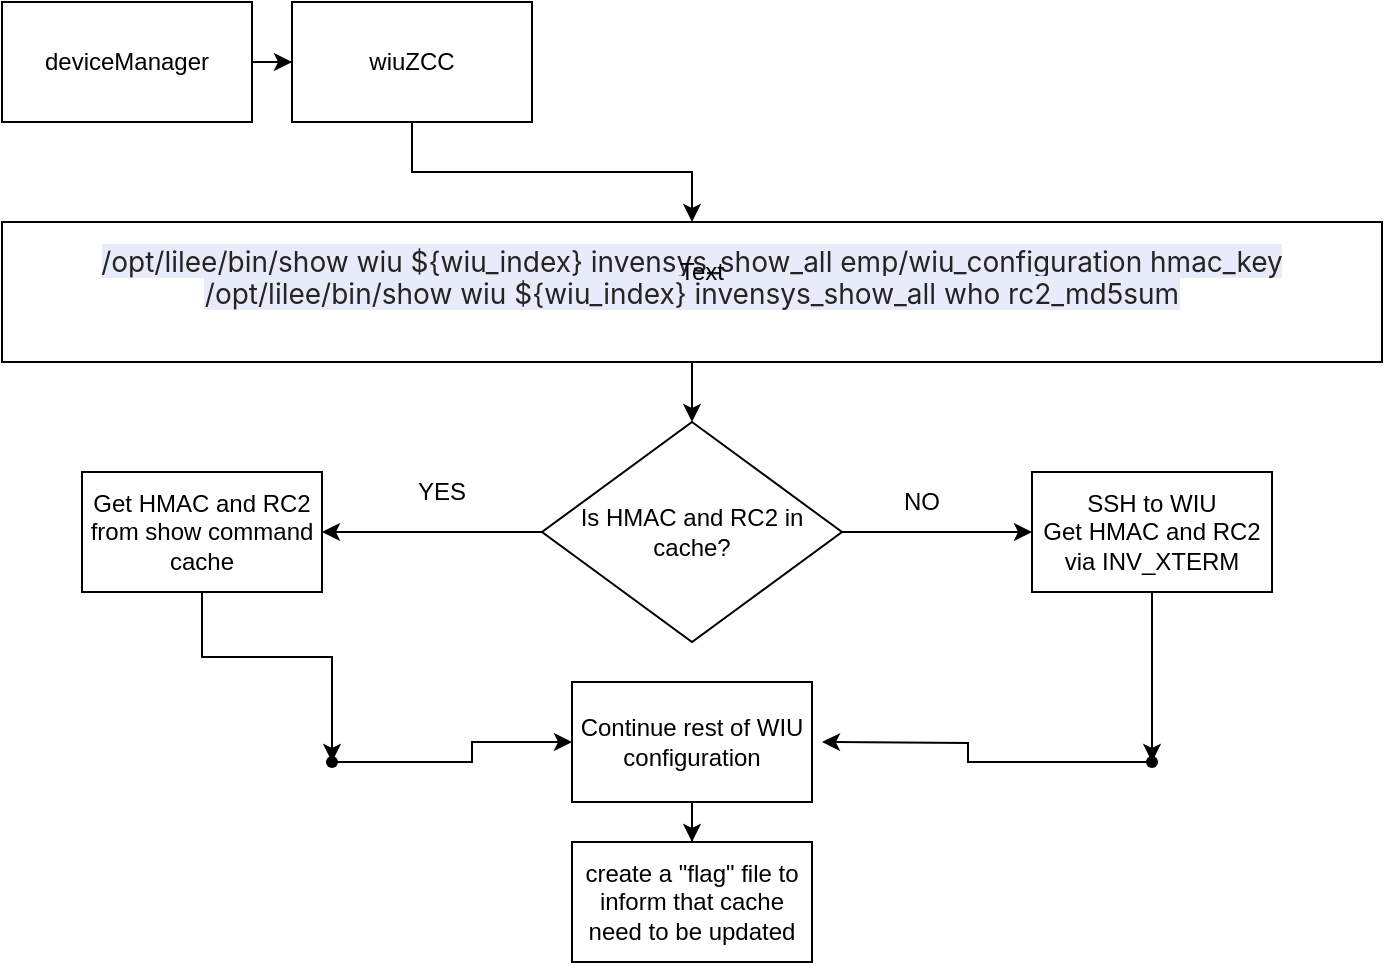 <mxfile version="20.4.1" type="github"><diagram id="m54pu9KaYcu1Evb8KFgr" name="Page-1"><mxGraphModel dx="1026" dy="543" grid="1" gridSize="10" guides="1" tooltips="1" connect="1" arrows="1" fold="1" page="1" pageScale="1" pageWidth="850" pageHeight="1100" math="0" shadow="0"><root><mxCell id="0"/><mxCell id="1" parent="0"/><mxCell id="zxQX7fC5fsKMzippIhC3-3" value="" style="edgeStyle=orthogonalEdgeStyle;rounded=0;orthogonalLoop=1;jettySize=auto;html=1;" parent="1" source="zxQX7fC5fsKMzippIhC3-1" target="zxQX7fC5fsKMzippIhC3-2" edge="1"><mxGeometry relative="1" as="geometry"/></mxCell><mxCell id="zxQX7fC5fsKMzippIhC3-1" value="deviceManager" style="rounded=0;whiteSpace=wrap;html=1;" parent="1" vertex="1"><mxGeometry x="20" y="230" width="125" height="60" as="geometry"/></mxCell><mxCell id="zxQX7fC5fsKMzippIhC3-5" value="" style="edgeStyle=orthogonalEdgeStyle;rounded=0;orthogonalLoop=1;jettySize=auto;html=1;" parent="1" source="zxQX7fC5fsKMzippIhC3-2" target="zxQX7fC5fsKMzippIhC3-4" edge="1"><mxGeometry relative="1" as="geometry"/></mxCell><mxCell id="zxQX7fC5fsKMzippIhC3-2" value="wiuZCC" style="rounded=0;whiteSpace=wrap;html=1;" parent="1" vertex="1"><mxGeometry x="165" y="230" width="120" height="60" as="geometry"/></mxCell><mxCell id="zxQX7fC5fsKMzippIhC3-9" value="" style="edgeStyle=orthogonalEdgeStyle;rounded=0;orthogonalLoop=1;jettySize=auto;html=1;" parent="1" source="zxQX7fC5fsKMzippIhC3-4" target="zxQX7fC5fsKMzippIhC3-7" edge="1"><mxGeometry relative="1" as="geometry"/></mxCell><mxCell id="zxQX7fC5fsKMzippIhC3-4" value="&#10;&lt;span style=&quot;color: rgb(36, 36, 36); font-family: -apple-system, BlinkMacSystemFont, &amp;quot;Segoe UI&amp;quot;, system-ui, &amp;quot;Apple Color Emoji&amp;quot;, &amp;quot;Segoe UI Emoji&amp;quot;, &amp;quot;Segoe UI Web&amp;quot;, sans-serif; font-size: 14px; font-style: normal; font-variant-ligatures: normal; font-variant-caps: normal; font-weight: 400; letter-spacing: normal; orphans: 2; text-align: start; text-indent: 0px; text-transform: none; widows: 2; word-spacing: 0px; -webkit-text-stroke-width: 0px; background-color: rgb(232, 235, 250); text-decoration-style: initial; text-decoration-color: initial; float: none; display: inline !important;&quot;&gt;/opt/lilee/bin/show wiu ${wiu_index} invensys_show_all emp/wiu_configuration hmac_key&lt;/span&gt;&lt;br style=&quot;-webkit-font-smoothing: antialiased; box-sizing: border-box; color: rgb(36, 36, 36); font-family: -apple-system, BlinkMacSystemFont, &amp;quot;Segoe UI&amp;quot;, system-ui, &amp;quot;Apple Color Emoji&amp;quot;, &amp;quot;Segoe UI Emoji&amp;quot;, &amp;quot;Segoe UI Web&amp;quot;, sans-serif; font-size: 14px; font-style: normal; font-variant-ligatures: normal; font-variant-caps: normal; font-weight: 400; letter-spacing: normal; orphans: 2; text-align: start; text-indent: 0px; text-transform: none; widows: 2; word-spacing: 0px; -webkit-text-stroke-width: 0px; background-color: rgb(232, 235, 250); text-decoration-style: initial; text-decoration-color: initial;&quot;&gt;&lt;span style=&quot;color: rgb(36, 36, 36); font-family: -apple-system, BlinkMacSystemFont, &amp;quot;Segoe UI&amp;quot;, system-ui, &amp;quot;Apple Color Emoji&amp;quot;, &amp;quot;Segoe UI Emoji&amp;quot;, &amp;quot;Segoe UI Web&amp;quot;, sans-serif; font-size: 14px; font-style: normal; font-variant-ligatures: normal; font-variant-caps: normal; font-weight: 400; letter-spacing: normal; orphans: 2; text-align: start; text-indent: 0px; text-transform: none; widows: 2; word-spacing: 0px; -webkit-text-stroke-width: 0px; background-color: rgb(232, 235, 250); text-decoration-style: initial; text-decoration-color: initial; float: none; display: inline !important;&quot;&gt;/opt/lilee/bin/show wiu ${wiu_index} invensys_show_all who rc2_md5sum&lt;/span&gt;&#10;&#10;" style="rounded=0;whiteSpace=wrap;html=1;" parent="1" vertex="1"><mxGeometry x="20" y="340" width="690" height="70" as="geometry"/></mxCell><mxCell id="zxQX7fC5fsKMzippIhC3-11" value="" style="edgeStyle=orthogonalEdgeStyle;rounded=0;orthogonalLoop=1;jettySize=auto;html=1;" parent="1" source="zxQX7fC5fsKMzippIhC3-7" target="zxQX7fC5fsKMzippIhC3-10" edge="1"><mxGeometry relative="1" as="geometry"/></mxCell><mxCell id="zxQX7fC5fsKMzippIhC3-16" value="" style="edgeStyle=orthogonalEdgeStyle;rounded=0;orthogonalLoop=1;jettySize=auto;html=1;" parent="1" source="zxQX7fC5fsKMzippIhC3-7" target="zxQX7fC5fsKMzippIhC3-15" edge="1"><mxGeometry relative="1" as="geometry"/></mxCell><mxCell id="zxQX7fC5fsKMzippIhC3-7" value="Is HMAC and RC2 in cache?" style="rhombus;whiteSpace=wrap;html=1;" parent="1" vertex="1"><mxGeometry x="290" y="440" width="150" height="110" as="geometry"/></mxCell><mxCell id="zxQX7fC5fsKMzippIhC3-24" value="" style="edgeStyle=orthogonalEdgeStyle;rounded=0;orthogonalLoop=1;jettySize=auto;html=1;" parent="1" source="zxQX7fC5fsKMzippIhC3-10" target="zxQX7fC5fsKMzippIhC3-23" edge="1"><mxGeometry relative="1" as="geometry"/></mxCell><mxCell id="zxQX7fC5fsKMzippIhC3-10" value="SSH to WIU&lt;br&gt;Get HMAC and RC2 via INV_XTERM" style="whiteSpace=wrap;html=1;" parent="1" vertex="1"><mxGeometry x="535" y="465" width="120" height="60" as="geometry"/></mxCell><mxCell id="zxQX7fC5fsKMzippIhC3-12" value="Text" style="text;html=1;strokeColor=none;fillColor=none;align=center;verticalAlign=middle;whiteSpace=wrap;rounded=0;" parent="1" vertex="1"><mxGeometry x="340" y="350" width="60" height="30" as="geometry"/></mxCell><mxCell id="zxQX7fC5fsKMzippIhC3-13" value="NO" style="text;html=1;strokeColor=none;fillColor=none;align=center;verticalAlign=middle;whiteSpace=wrap;rounded=0;" parent="1" vertex="1"><mxGeometry x="450" y="465" width="60" height="30" as="geometry"/></mxCell><mxCell id="zxQX7fC5fsKMzippIhC3-14" value="YES" style="text;html=1;strokeColor=none;fillColor=none;align=center;verticalAlign=middle;whiteSpace=wrap;rounded=0;" parent="1" vertex="1"><mxGeometry x="210" y="460" width="60" height="30" as="geometry"/></mxCell><mxCell id="zxQX7fC5fsKMzippIhC3-21" value="" style="edgeStyle=orthogonalEdgeStyle;rounded=0;orthogonalLoop=1;jettySize=auto;html=1;" parent="1" source="zxQX7fC5fsKMzippIhC3-15" target="zxQX7fC5fsKMzippIhC3-20" edge="1"><mxGeometry relative="1" as="geometry"/></mxCell><mxCell id="zxQX7fC5fsKMzippIhC3-15" value="Get HMAC and RC2 from show command cache" style="whiteSpace=wrap;html=1;" parent="1" vertex="1"><mxGeometry x="60" y="465" width="120" height="60" as="geometry"/></mxCell><mxCell id="zxQX7fC5fsKMzippIhC3-28" value="" style="edgeStyle=orthogonalEdgeStyle;rounded=0;orthogonalLoop=1;jettySize=auto;html=1;" parent="1" source="zxQX7fC5fsKMzippIhC3-17" target="zxQX7fC5fsKMzippIhC3-29" edge="1"><mxGeometry relative="1" as="geometry"><mxPoint x="365" y="680" as="targetPoint"/></mxGeometry></mxCell><mxCell id="zxQX7fC5fsKMzippIhC3-17" value="Continue rest of WIU configuration" style="rounded=0;whiteSpace=wrap;html=1;" parent="1" vertex="1"><mxGeometry x="305" y="570" width="120" height="60" as="geometry"/></mxCell><mxCell id="zxQX7fC5fsKMzippIhC3-22" value="" style="edgeStyle=orthogonalEdgeStyle;rounded=0;orthogonalLoop=1;jettySize=auto;html=1;" parent="1" source="zxQX7fC5fsKMzippIhC3-20" target="zxQX7fC5fsKMzippIhC3-17" edge="1"><mxGeometry relative="1" as="geometry"/></mxCell><mxCell id="zxQX7fC5fsKMzippIhC3-20" value="" style="shape=waypoint;sketch=0;size=6;pointerEvents=1;points=[];fillColor=default;resizable=0;rotatable=0;perimeter=centerPerimeter;snapToPoint=1;" parent="1" vertex="1"><mxGeometry x="165" y="590" width="40" height="40" as="geometry"/></mxCell><mxCell id="zxQX7fC5fsKMzippIhC3-25" style="edgeStyle=orthogonalEdgeStyle;rounded=0;orthogonalLoop=1;jettySize=auto;html=1;" parent="1" source="zxQX7fC5fsKMzippIhC3-23" edge="1"><mxGeometry relative="1" as="geometry"><mxPoint x="430" y="600" as="targetPoint"/></mxGeometry></mxCell><mxCell id="zxQX7fC5fsKMzippIhC3-23" value="" style="shape=waypoint;sketch=0;size=6;pointerEvents=1;points=[];fillColor=default;resizable=0;rotatable=0;perimeter=centerPerimeter;snapToPoint=1;" parent="1" vertex="1"><mxGeometry x="575" y="590" width="40" height="40" as="geometry"/></mxCell><mxCell id="zxQX7fC5fsKMzippIhC3-29" value="create a &quot;flag&quot; file to inform that cache need to be updated" style="rounded=0;whiteSpace=wrap;html=1;" parent="1" vertex="1"><mxGeometry x="305" y="650" width="120" height="60" as="geometry"/></mxCell></root></mxGraphModel></diagram></mxfile>